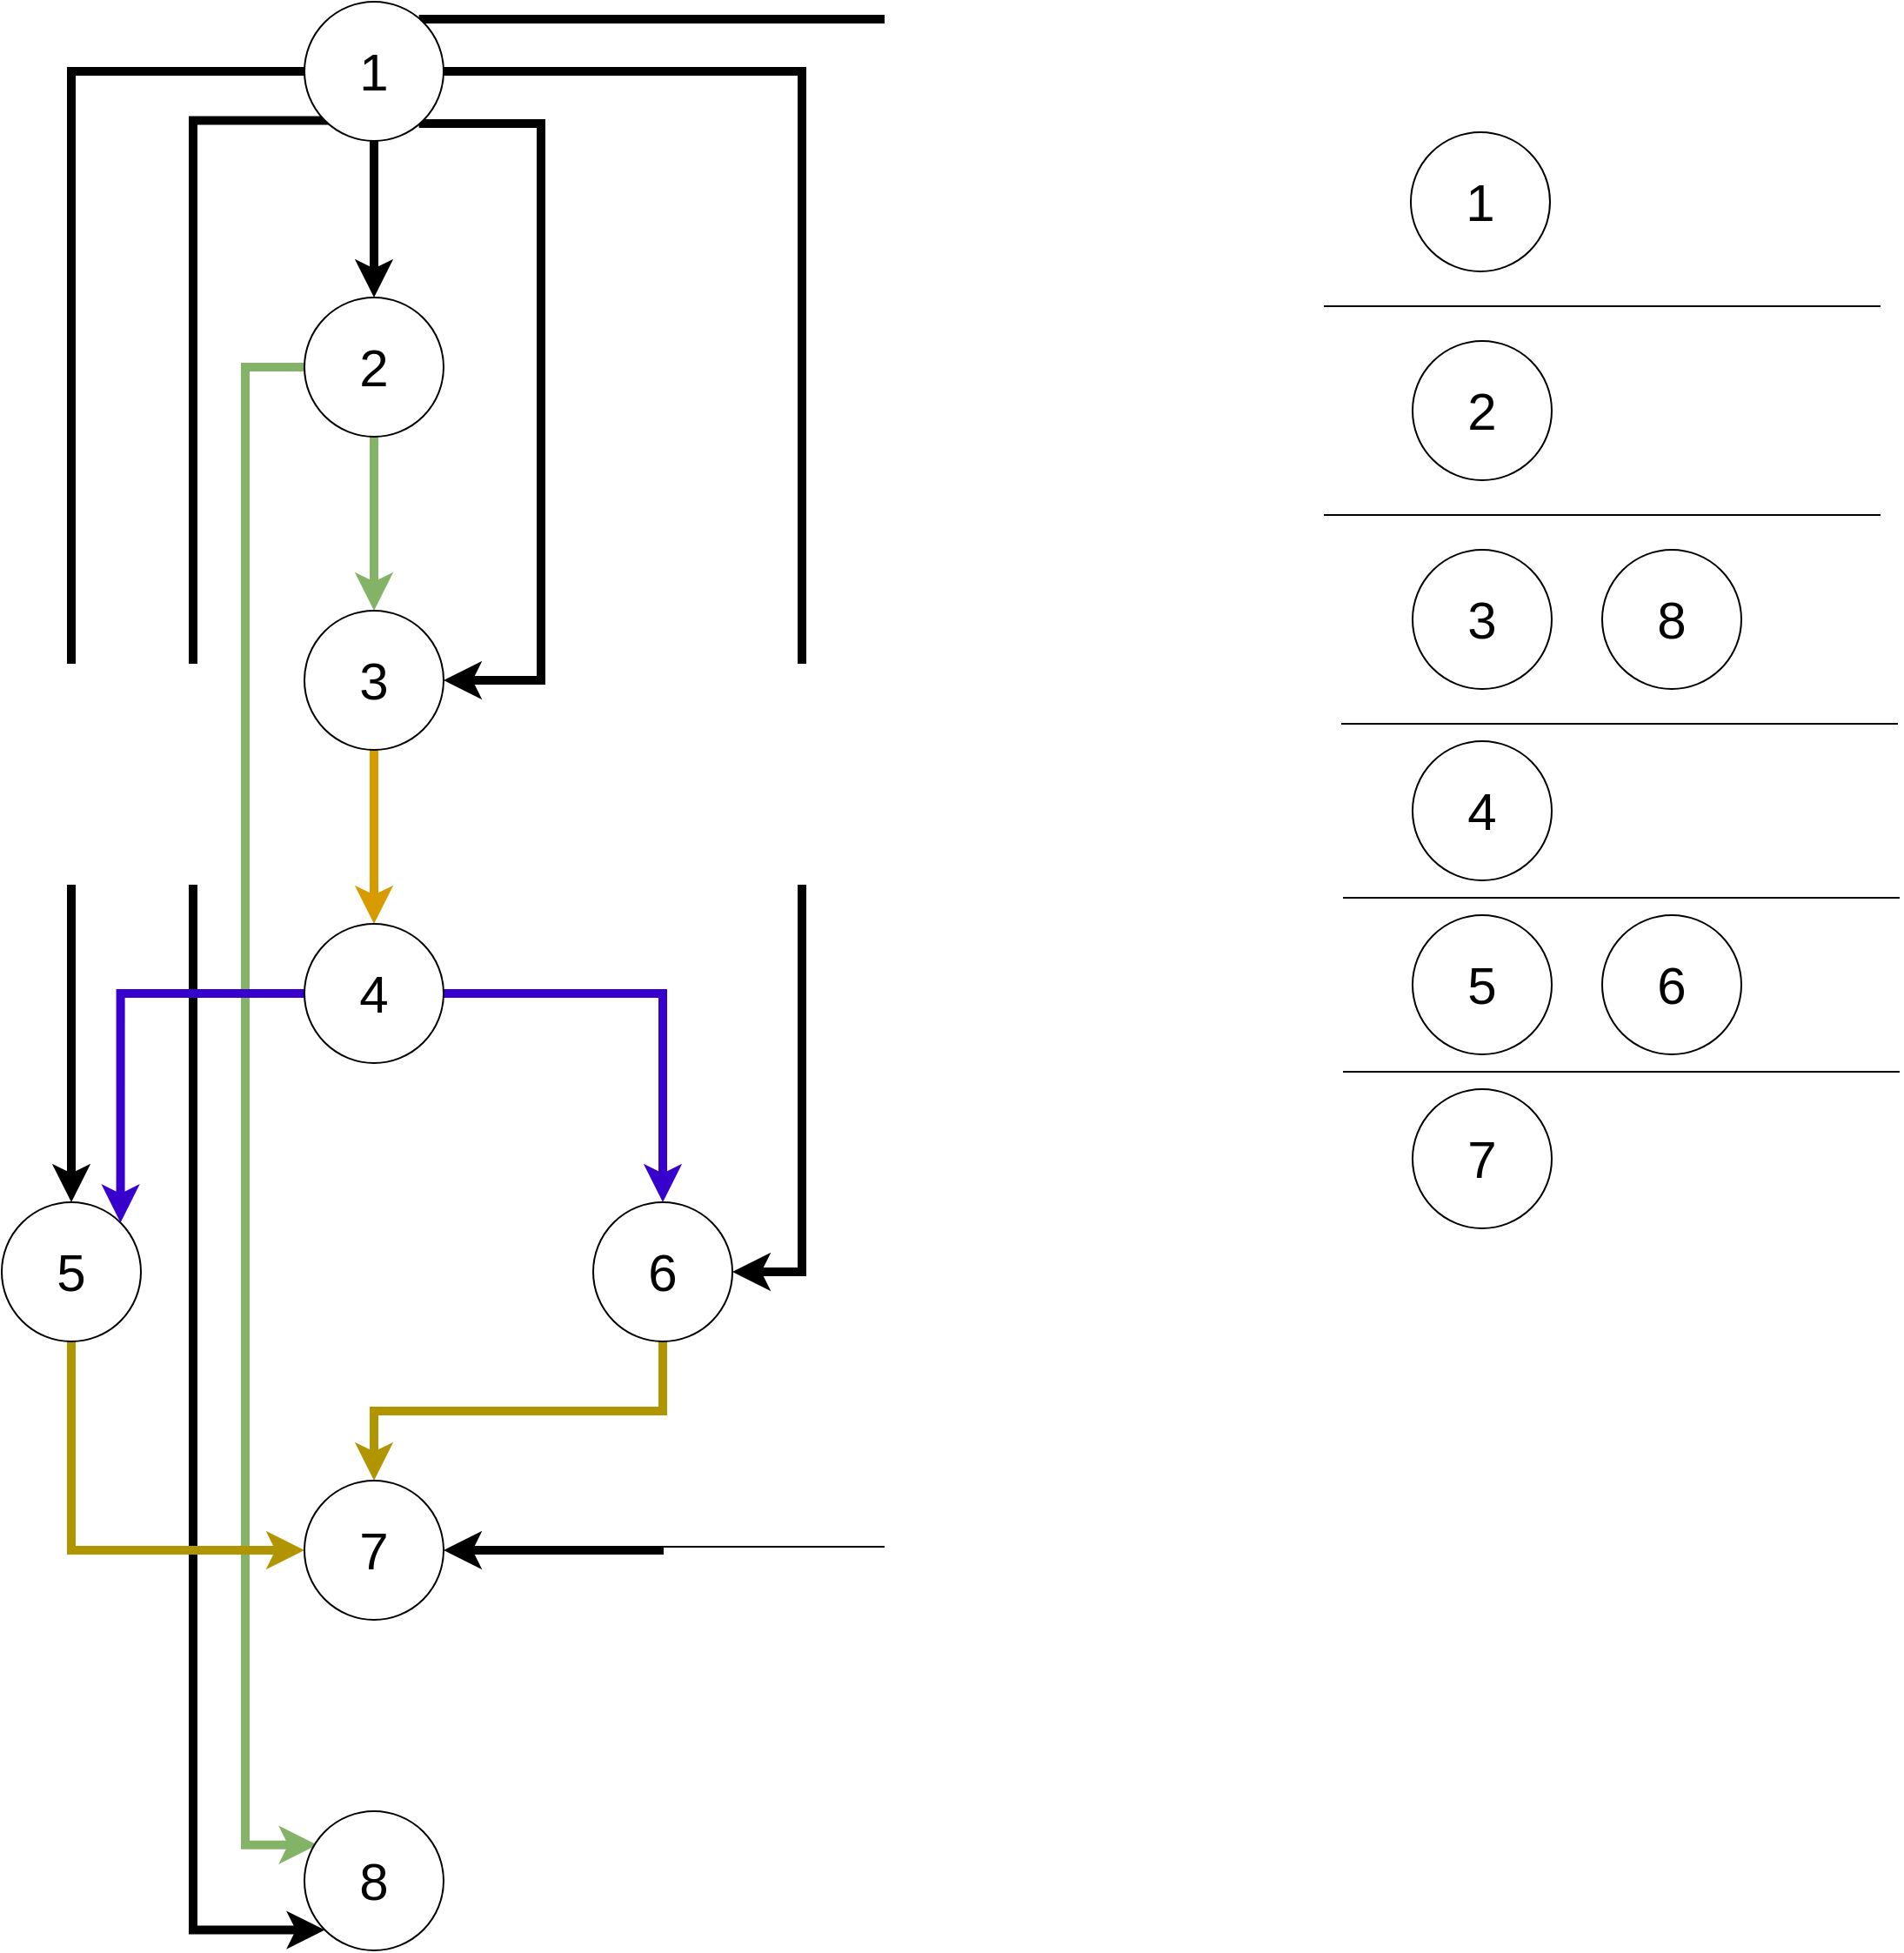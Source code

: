 <mxfile version="21.2.8" type="device">
  <diagram name="Страница 1" id="irO2Y7mBhHR0LyVcGbAa">
    <mxGraphModel dx="1909" dy="1216" grid="1" gridSize="10" guides="1" tooltips="1" connect="1" arrows="1" fold="1" page="1" pageScale="1" pageWidth="827" pageHeight="1169" math="0" shadow="0">
      <root>
        <mxCell id="0" />
        <mxCell id="1" parent="0" />
        <mxCell id="-EWqFjiU3KzPvvDu-8Q--9" value="" style="edgeStyle=orthogonalEdgeStyle;rounded=0;orthogonalLoop=1;jettySize=auto;html=1;strokeWidth=5;" edge="1" parent="1" source="-EWqFjiU3KzPvvDu-8Q--1" target="-EWqFjiU3KzPvvDu-8Q--2">
          <mxGeometry relative="1" as="geometry" />
        </mxCell>
        <mxCell id="-EWqFjiU3KzPvvDu-8Q--10" style="edgeStyle=orthogonalEdgeStyle;rounded=0;orthogonalLoop=1;jettySize=auto;html=1;exitX=1;exitY=1;exitDx=0;exitDy=0;entryX=1;entryY=0.5;entryDx=0;entryDy=0;strokeWidth=5;" edge="1" parent="1" source="-EWqFjiU3KzPvvDu-8Q--1" target="-EWqFjiU3KzPvvDu-8Q--3">
          <mxGeometry relative="1" as="geometry">
            <mxPoint x="550" y="69.5" as="targetPoint" />
            <Array as="points">
              <mxPoint x="442" y="100" />
              <mxPoint x="510" y="100" />
              <mxPoint x="510" y="420" />
            </Array>
          </mxGeometry>
        </mxCell>
        <mxCell id="-EWqFjiU3KzPvvDu-8Q--11" style="edgeStyle=orthogonalEdgeStyle;rounded=0;orthogonalLoop=1;jettySize=auto;html=1;exitX=0;exitY=0.5;exitDx=0;exitDy=0;entryX=0.5;entryY=0;entryDx=0;entryDy=0;strokeWidth=5;" edge="1" parent="1" source="-EWqFjiU3KzPvvDu-8Q--1" target="-EWqFjiU3KzPvvDu-8Q--5">
          <mxGeometry relative="1" as="geometry" />
        </mxCell>
        <mxCell id="-EWqFjiU3KzPvvDu-8Q--12" style="edgeStyle=orthogonalEdgeStyle;rounded=0;orthogonalLoop=1;jettySize=auto;html=1;exitX=1;exitY=0;exitDx=0;exitDy=0;entryX=1;entryY=0.5;entryDx=0;entryDy=0;strokeWidth=5;" edge="1" parent="1" source="-EWqFjiU3KzPvvDu-8Q--1" target="-EWqFjiU3KzPvvDu-8Q--7">
          <mxGeometry relative="1" as="geometry">
            <Array as="points">
              <mxPoint x="442" y="40" />
              <mxPoint x="740" y="40" />
              <mxPoint x="740" y="920" />
            </Array>
          </mxGeometry>
        </mxCell>
        <mxCell id="-EWqFjiU3KzPvvDu-8Q--13" style="edgeStyle=orthogonalEdgeStyle;rounded=0;orthogonalLoop=1;jettySize=auto;html=1;exitX=1;exitY=1;exitDx=0;exitDy=0;entryX=0;entryY=1;entryDx=0;entryDy=0;strokeWidth=5;" edge="1" parent="1" source="-EWqFjiU3KzPvvDu-8Q--1" target="-EWqFjiU3KzPvvDu-8Q--8">
          <mxGeometry relative="1" as="geometry">
            <Array as="points">
              <mxPoint x="310" y="98" />
              <mxPoint x="310" y="1138" />
            </Array>
          </mxGeometry>
        </mxCell>
        <mxCell id="-EWqFjiU3KzPvvDu-8Q--26" style="edgeStyle=orthogonalEdgeStyle;rounded=0;orthogonalLoop=1;jettySize=auto;html=1;exitX=1;exitY=0.5;exitDx=0;exitDy=0;entryX=1;entryY=0.5;entryDx=0;entryDy=0;strokeWidth=5;" edge="1" parent="1" source="-EWqFjiU3KzPvvDu-8Q--1" target="-EWqFjiU3KzPvvDu-8Q--6">
          <mxGeometry relative="1" as="geometry">
            <Array as="points">
              <mxPoint x="660" y="70" />
              <mxPoint x="660" y="760" />
            </Array>
          </mxGeometry>
        </mxCell>
        <mxCell id="-EWqFjiU3KzPvvDu-8Q--1" value="&lt;font style=&quot;font-size: 30px;&quot;&gt;1&lt;/font&gt;" style="ellipse;whiteSpace=wrap;html=1;" vertex="1" parent="1">
          <mxGeometry x="374" y="30" width="80" height="80" as="geometry" />
        </mxCell>
        <mxCell id="-EWqFjiU3KzPvvDu-8Q--14" value="" style="edgeStyle=orthogonalEdgeStyle;rounded=0;orthogonalLoop=1;jettySize=auto;html=1;fillColor=#d5e8d4;strokeColor=#82b366;strokeWidth=5;" edge="1" parent="1" source="-EWqFjiU3KzPvvDu-8Q--2" target="-EWqFjiU3KzPvvDu-8Q--3">
          <mxGeometry relative="1" as="geometry" />
        </mxCell>
        <mxCell id="-EWqFjiU3KzPvvDu-8Q--15" style="edgeStyle=orthogonalEdgeStyle;rounded=0;orthogonalLoop=1;jettySize=auto;html=1;exitX=0;exitY=0.5;exitDx=0;exitDy=0;entryX=0.091;entryY=0.242;entryDx=0;entryDy=0;entryPerimeter=0;strokeWidth=5;fillColor=#d5e8d4;strokeColor=#82b366;" edge="1" parent="1" source="-EWqFjiU3KzPvvDu-8Q--2" target="-EWqFjiU3KzPvvDu-8Q--8">
          <mxGeometry relative="1" as="geometry">
            <Array as="points">
              <mxPoint x="340" y="240" />
              <mxPoint x="340" y="1089" />
            </Array>
          </mxGeometry>
        </mxCell>
        <mxCell id="-EWqFjiU3KzPvvDu-8Q--2" value="&lt;font style=&quot;font-size: 30px;&quot;&gt;2&lt;/font&gt;" style="ellipse;whiteSpace=wrap;html=1;" vertex="1" parent="1">
          <mxGeometry x="374" y="200" width="80" height="80" as="geometry" />
        </mxCell>
        <mxCell id="-EWqFjiU3KzPvvDu-8Q--16" value="" style="edgeStyle=orthogonalEdgeStyle;rounded=0;orthogonalLoop=1;jettySize=auto;html=1;strokeWidth=5;fillColor=#ffe6cc;strokeColor=#d79b00;" edge="1" parent="1" source="-EWqFjiU3KzPvvDu-8Q--3" target="-EWqFjiU3KzPvvDu-8Q--4">
          <mxGeometry relative="1" as="geometry" />
        </mxCell>
        <mxCell id="-EWqFjiU3KzPvvDu-8Q--3" value="&lt;font style=&quot;font-size: 30px;&quot;&gt;3&lt;/font&gt;" style="ellipse;whiteSpace=wrap;html=1;" vertex="1" parent="1">
          <mxGeometry x="374" y="380" width="80" height="80" as="geometry" />
        </mxCell>
        <mxCell id="-EWqFjiU3KzPvvDu-8Q--17" style="edgeStyle=orthogonalEdgeStyle;rounded=0;orthogonalLoop=1;jettySize=auto;html=1;exitX=1;exitY=0.5;exitDx=0;exitDy=0;entryX=0.5;entryY=0;entryDx=0;entryDy=0;fillColor=#6a00ff;strokeColor=#3700CC;strokeWidth=5;" edge="1" parent="1" source="-EWqFjiU3KzPvvDu-8Q--4" target="-EWqFjiU3KzPvvDu-8Q--6">
          <mxGeometry relative="1" as="geometry" />
        </mxCell>
        <mxCell id="-EWqFjiU3KzPvvDu-8Q--18" style="edgeStyle=orthogonalEdgeStyle;rounded=0;orthogonalLoop=1;jettySize=auto;html=1;exitX=0;exitY=0.5;exitDx=0;exitDy=0;entryX=1;entryY=0;entryDx=0;entryDy=0;fillColor=#6a00ff;strokeColor=#3700CC;strokeWidth=5;" edge="1" parent="1" source="-EWqFjiU3KzPvvDu-8Q--4" target="-EWqFjiU3KzPvvDu-8Q--5">
          <mxGeometry relative="1" as="geometry" />
        </mxCell>
        <mxCell id="-EWqFjiU3KzPvvDu-8Q--4" value="&lt;font style=&quot;font-size: 30px;&quot;&gt;4&lt;/font&gt;" style="ellipse;whiteSpace=wrap;html=1;" vertex="1" parent="1">
          <mxGeometry x="374" y="560" width="80" height="80" as="geometry" />
        </mxCell>
        <mxCell id="-EWqFjiU3KzPvvDu-8Q--19" style="edgeStyle=orthogonalEdgeStyle;rounded=0;orthogonalLoop=1;jettySize=auto;html=1;exitX=0.5;exitY=1;exitDx=0;exitDy=0;entryX=0;entryY=0.5;entryDx=0;entryDy=0;fillColor=#e3c800;strokeColor=#B09500;strokeWidth=5;" edge="1" parent="1" source="-EWqFjiU3KzPvvDu-8Q--5" target="-EWqFjiU3KzPvvDu-8Q--7">
          <mxGeometry relative="1" as="geometry" />
        </mxCell>
        <mxCell id="-EWqFjiU3KzPvvDu-8Q--5" value="&lt;font style=&quot;font-size: 30px;&quot;&gt;5&lt;/font&gt;" style="ellipse;whiteSpace=wrap;html=1;" vertex="1" parent="1">
          <mxGeometry x="200" y="720" width="80" height="80" as="geometry" />
        </mxCell>
        <mxCell id="-EWqFjiU3KzPvvDu-8Q--20" style="edgeStyle=orthogonalEdgeStyle;rounded=0;orthogonalLoop=1;jettySize=auto;html=1;exitX=0.5;exitY=1;exitDx=0;exitDy=0;fillColor=#e3c800;strokeColor=#B09500;strokeWidth=5;" edge="1" parent="1" source="-EWqFjiU3KzPvvDu-8Q--6" target="-EWqFjiU3KzPvvDu-8Q--7">
          <mxGeometry relative="1" as="geometry" />
        </mxCell>
        <mxCell id="-EWqFjiU3KzPvvDu-8Q--6" value="&lt;font style=&quot;font-size: 30px;&quot;&gt;6&lt;/font&gt;" style="ellipse;whiteSpace=wrap;html=1;" vertex="1" parent="1">
          <mxGeometry x="540" y="720" width="80" height="80" as="geometry" />
        </mxCell>
        <mxCell id="-EWqFjiU3KzPvvDu-8Q--7" value="&lt;font style=&quot;font-size: 30px;&quot;&gt;7&lt;/font&gt;" style="ellipse;whiteSpace=wrap;html=1;" vertex="1" parent="1">
          <mxGeometry x="374" y="880" width="80" height="80" as="geometry" />
        </mxCell>
        <mxCell id="-EWqFjiU3KzPvvDu-8Q--8" value="&lt;font style=&quot;font-size: 30px;&quot;&gt;8&lt;/font&gt;" style="ellipse;whiteSpace=wrap;html=1;" vertex="1" parent="1">
          <mxGeometry x="374" y="1070" width="80" height="80" as="geometry" />
        </mxCell>
        <mxCell id="-EWqFjiU3KzPvvDu-8Q--21" value="&lt;font style=&quot;font-size: 30px;&quot;&gt;1&lt;/font&gt;" style="ellipse;whiteSpace=wrap;html=1;" vertex="1" parent="1">
          <mxGeometry x="1010" y="105" width="80" height="80" as="geometry" />
        </mxCell>
        <mxCell id="-EWqFjiU3KzPvvDu-8Q--22" value="&lt;font style=&quot;font-size: 30px;&quot;&gt;2&lt;/font&gt;" style="ellipse;whiteSpace=wrap;html=1;" vertex="1" parent="1">
          <mxGeometry x="1011" y="225" width="80" height="80" as="geometry" />
        </mxCell>
        <mxCell id="-EWqFjiU3KzPvvDu-8Q--23" value="&lt;font style=&quot;font-size: 30px;&quot;&gt;3&lt;/font&gt;" style="ellipse;whiteSpace=wrap;html=1;" vertex="1" parent="1">
          <mxGeometry x="1011" y="345" width="80" height="80" as="geometry" />
        </mxCell>
        <mxCell id="-EWqFjiU3KzPvvDu-8Q--24" value="&lt;font style=&quot;font-size: 30px;&quot;&gt;4&lt;/font&gt;" style="ellipse;whiteSpace=wrap;html=1;" vertex="1" parent="1">
          <mxGeometry x="1011" y="455" width="80" height="80" as="geometry" />
        </mxCell>
        <mxCell id="-EWqFjiU3KzPvvDu-8Q--25" value="&lt;font style=&quot;font-size: 30px;&quot;&gt;8&lt;/font&gt;" style="ellipse;whiteSpace=wrap;html=1;" vertex="1" parent="1">
          <mxGeometry x="1120" y="345" width="80" height="80" as="geometry" />
        </mxCell>
        <mxCell id="-EWqFjiU3KzPvvDu-8Q--27" value="&lt;font style=&quot;font-size: 30px;&quot;&gt;5&lt;/font&gt;" style="ellipse;whiteSpace=wrap;html=1;" vertex="1" parent="1">
          <mxGeometry x="1011" y="555" width="80" height="80" as="geometry" />
        </mxCell>
        <mxCell id="-EWqFjiU3KzPvvDu-8Q--28" value="&lt;font style=&quot;font-size: 30px;&quot;&gt;6&lt;/font&gt;" style="ellipse;whiteSpace=wrap;html=1;" vertex="1" parent="1">
          <mxGeometry x="1120" y="555" width="80" height="80" as="geometry" />
        </mxCell>
        <mxCell id="-EWqFjiU3KzPvvDu-8Q--29" value="&lt;font style=&quot;font-size: 30px;&quot;&gt;7&lt;/font&gt;" style="ellipse;whiteSpace=wrap;html=1;" vertex="1" parent="1">
          <mxGeometry x="1011" y="655" width="80" height="80" as="geometry" />
        </mxCell>
        <mxCell id="-EWqFjiU3KzPvvDu-8Q--32" value="" style="endArrow=none;html=1;rounded=0;" edge="1" parent="1">
          <mxGeometry width="50" height="50" relative="1" as="geometry">
            <mxPoint x="960" y="205" as="sourcePoint" />
            <mxPoint x="1280" y="205" as="targetPoint" />
          </mxGeometry>
        </mxCell>
        <mxCell id="-EWqFjiU3KzPvvDu-8Q--33" value="" style="endArrow=none;html=1;rounded=0;fontStyle=1" edge="1" parent="1">
          <mxGeometry width="50" height="50" relative="1" as="geometry">
            <mxPoint x="960" y="325" as="sourcePoint" />
            <mxPoint x="1280" y="325" as="targetPoint" />
          </mxGeometry>
        </mxCell>
        <mxCell id="-EWqFjiU3KzPvvDu-8Q--34" value="" style="endArrow=none;html=1;rounded=0;" edge="1" parent="1">
          <mxGeometry width="50" height="50" relative="1" as="geometry">
            <mxPoint x="970" y="445" as="sourcePoint" />
            <mxPoint x="1290" y="445" as="targetPoint" />
          </mxGeometry>
        </mxCell>
        <mxCell id="-EWqFjiU3KzPvvDu-8Q--35" value="" style="endArrow=none;html=1;rounded=0;" edge="1" parent="1">
          <mxGeometry width="50" height="50" relative="1" as="geometry">
            <mxPoint x="971" y="545" as="sourcePoint" />
            <mxPoint x="1291" y="545" as="targetPoint" />
          </mxGeometry>
        </mxCell>
        <mxCell id="-EWqFjiU3KzPvvDu-8Q--36" value="" style="endArrow=none;html=1;rounded=0;" edge="1" parent="1">
          <mxGeometry width="50" height="50" relative="1" as="geometry">
            <mxPoint x="971" y="645" as="sourcePoint" />
            <mxPoint x="1291" y="645" as="targetPoint" />
          </mxGeometry>
        </mxCell>
      </root>
    </mxGraphModel>
  </diagram>
</mxfile>
